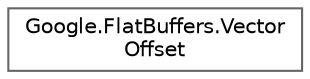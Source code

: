 digraph "Graphical Class Hierarchy"
{
 // LATEX_PDF_SIZE
  bgcolor="transparent";
  edge [fontname=Helvetica,fontsize=10,labelfontname=Helvetica,labelfontsize=10];
  node [fontname=Helvetica,fontsize=10,shape=box,height=0.2,width=0.4];
  rankdir="LR";
  Node0 [id="Node000000",label="Google.FlatBuffers.Vector\lOffset",height=0.2,width=0.4,color="grey40", fillcolor="white", style="filled",URL="$structGoogle_1_1FlatBuffers_1_1VectorOffset.html",tooltip=" "];
}
